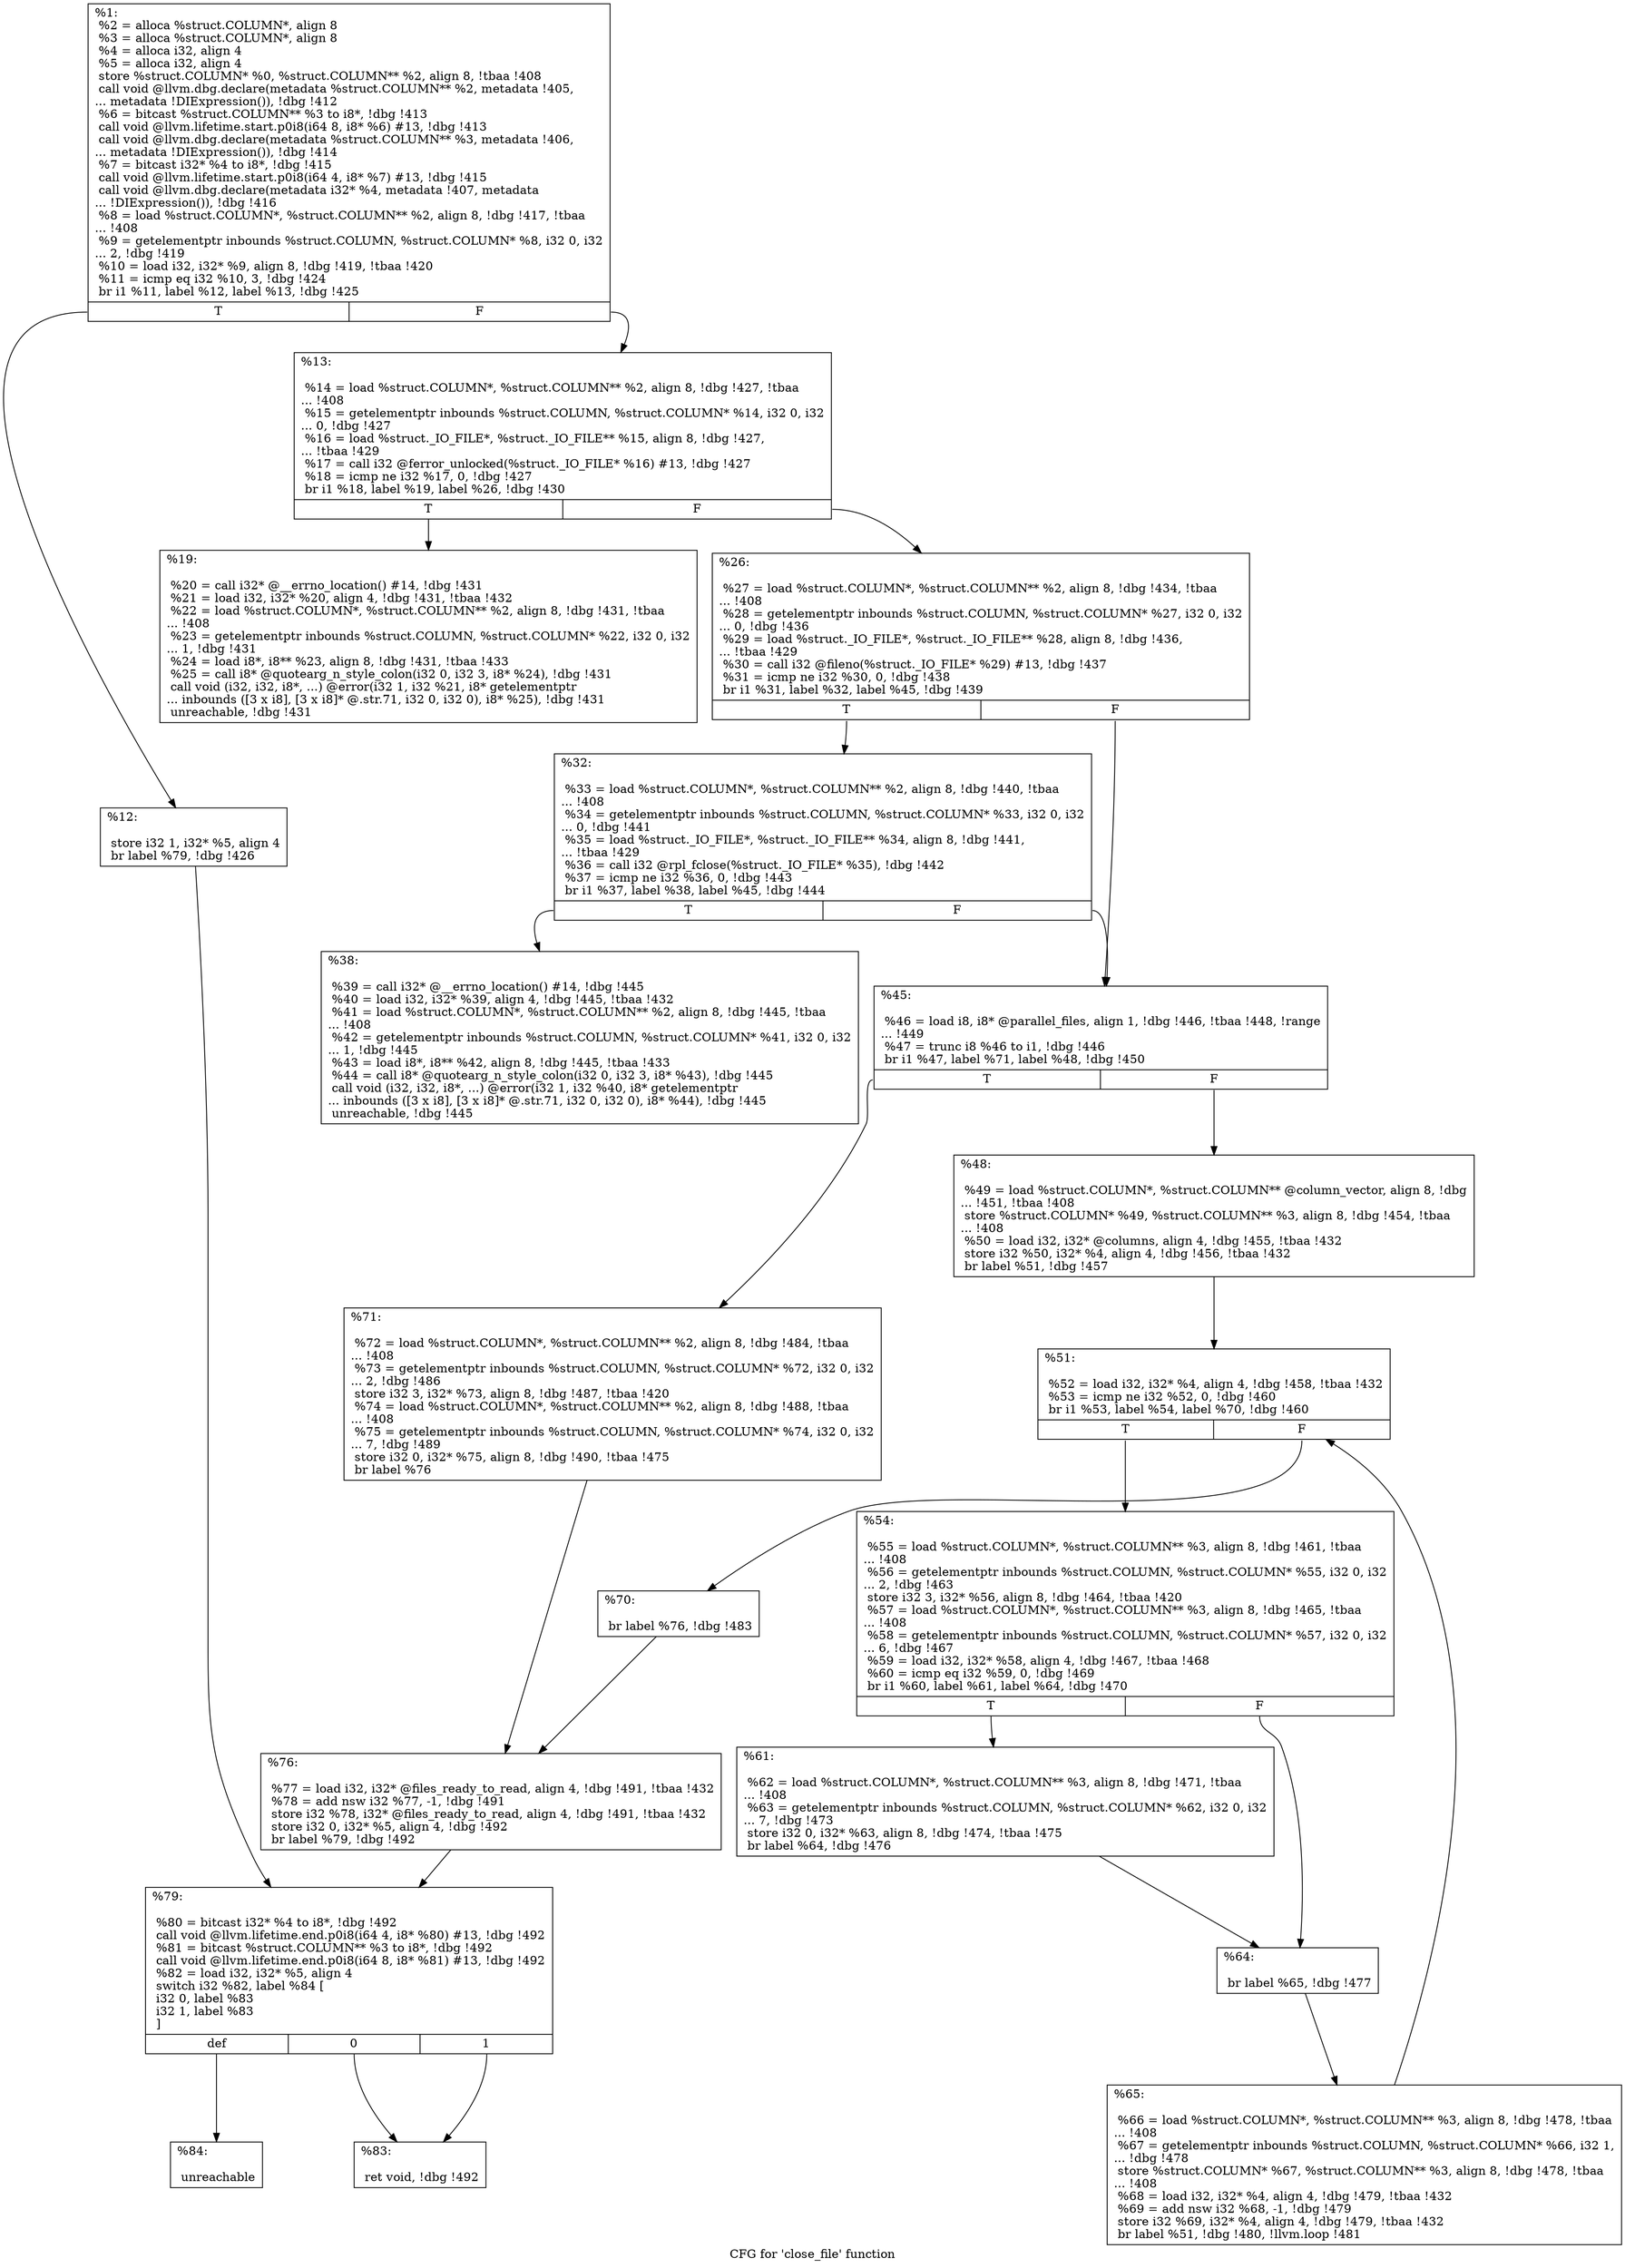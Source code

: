 digraph "CFG for 'close_file' function" {
	label="CFG for 'close_file' function";

	Node0x20ddda0 [shape=record,label="{%1:\l  %2 = alloca %struct.COLUMN*, align 8\l  %3 = alloca %struct.COLUMN*, align 8\l  %4 = alloca i32, align 4\l  %5 = alloca i32, align 4\l  store %struct.COLUMN* %0, %struct.COLUMN** %2, align 8, !tbaa !408\l  call void @llvm.dbg.declare(metadata %struct.COLUMN** %2, metadata !405,\l... metadata !DIExpression()), !dbg !412\l  %6 = bitcast %struct.COLUMN** %3 to i8*, !dbg !413\l  call void @llvm.lifetime.start.p0i8(i64 8, i8* %6) #13, !dbg !413\l  call void @llvm.dbg.declare(metadata %struct.COLUMN** %3, metadata !406,\l... metadata !DIExpression()), !dbg !414\l  %7 = bitcast i32* %4 to i8*, !dbg !415\l  call void @llvm.lifetime.start.p0i8(i64 4, i8* %7) #13, !dbg !415\l  call void @llvm.dbg.declare(metadata i32* %4, metadata !407, metadata\l... !DIExpression()), !dbg !416\l  %8 = load %struct.COLUMN*, %struct.COLUMN** %2, align 8, !dbg !417, !tbaa\l... !408\l  %9 = getelementptr inbounds %struct.COLUMN, %struct.COLUMN* %8, i32 0, i32\l... 2, !dbg !419\l  %10 = load i32, i32* %9, align 8, !dbg !419, !tbaa !420\l  %11 = icmp eq i32 %10, 3, !dbg !424\l  br i1 %11, label %12, label %13, !dbg !425\l|{<s0>T|<s1>F}}"];
	Node0x20ddda0:s0 -> Node0x20e0540;
	Node0x20ddda0:s1 -> Node0x20e0590;
	Node0x20e0540 [shape=record,label="{%12:\l\l  store i32 1, i32* %5, align 4\l  br label %79, !dbg !426\l}"];
	Node0x20e0540 -> Node0x20e0a40;
	Node0x20e0590 [shape=record,label="{%13:\l\l  %14 = load %struct.COLUMN*, %struct.COLUMN** %2, align 8, !dbg !427, !tbaa\l... !408\l  %15 = getelementptr inbounds %struct.COLUMN, %struct.COLUMN* %14, i32 0, i32\l... 0, !dbg !427\l  %16 = load %struct._IO_FILE*, %struct._IO_FILE** %15, align 8, !dbg !427,\l... !tbaa !429\l  %17 = call i32 @ferror_unlocked(%struct._IO_FILE* %16) #13, !dbg !427\l  %18 = icmp ne i32 %17, 0, !dbg !427\l  br i1 %18, label %19, label %26, !dbg !430\l|{<s0>T|<s1>F}}"];
	Node0x20e0590:s0 -> Node0x20e05e0;
	Node0x20e0590:s1 -> Node0x20e0630;
	Node0x20e05e0 [shape=record,label="{%19:\l\l  %20 = call i32* @__errno_location() #14, !dbg !431\l  %21 = load i32, i32* %20, align 4, !dbg !431, !tbaa !432\l  %22 = load %struct.COLUMN*, %struct.COLUMN** %2, align 8, !dbg !431, !tbaa\l... !408\l  %23 = getelementptr inbounds %struct.COLUMN, %struct.COLUMN* %22, i32 0, i32\l... 1, !dbg !431\l  %24 = load i8*, i8** %23, align 8, !dbg !431, !tbaa !433\l  %25 = call i8* @quotearg_n_style_colon(i32 0, i32 3, i8* %24), !dbg !431\l  call void (i32, i32, i8*, ...) @error(i32 1, i32 %21, i8* getelementptr\l... inbounds ([3 x i8], [3 x i8]* @.str.71, i32 0, i32 0), i8* %25), !dbg !431\l  unreachable, !dbg !431\l}"];
	Node0x20e0630 [shape=record,label="{%26:\l\l  %27 = load %struct.COLUMN*, %struct.COLUMN** %2, align 8, !dbg !434, !tbaa\l... !408\l  %28 = getelementptr inbounds %struct.COLUMN, %struct.COLUMN* %27, i32 0, i32\l... 0, !dbg !436\l  %29 = load %struct._IO_FILE*, %struct._IO_FILE** %28, align 8, !dbg !436,\l... !tbaa !429\l  %30 = call i32 @fileno(%struct._IO_FILE* %29) #13, !dbg !437\l  %31 = icmp ne i32 %30, 0, !dbg !438\l  br i1 %31, label %32, label %45, !dbg !439\l|{<s0>T|<s1>F}}"];
	Node0x20e0630:s0 -> Node0x20e0680;
	Node0x20e0630:s1 -> Node0x20e0720;
	Node0x20e0680 [shape=record,label="{%32:\l\l  %33 = load %struct.COLUMN*, %struct.COLUMN** %2, align 8, !dbg !440, !tbaa\l... !408\l  %34 = getelementptr inbounds %struct.COLUMN, %struct.COLUMN* %33, i32 0, i32\l... 0, !dbg !441\l  %35 = load %struct._IO_FILE*, %struct._IO_FILE** %34, align 8, !dbg !441,\l... !tbaa !429\l  %36 = call i32 @rpl_fclose(%struct._IO_FILE* %35), !dbg !442\l  %37 = icmp ne i32 %36, 0, !dbg !443\l  br i1 %37, label %38, label %45, !dbg !444\l|{<s0>T|<s1>F}}"];
	Node0x20e0680:s0 -> Node0x20e06d0;
	Node0x20e0680:s1 -> Node0x20e0720;
	Node0x20e06d0 [shape=record,label="{%38:\l\l  %39 = call i32* @__errno_location() #14, !dbg !445\l  %40 = load i32, i32* %39, align 4, !dbg !445, !tbaa !432\l  %41 = load %struct.COLUMN*, %struct.COLUMN** %2, align 8, !dbg !445, !tbaa\l... !408\l  %42 = getelementptr inbounds %struct.COLUMN, %struct.COLUMN* %41, i32 0, i32\l... 1, !dbg !445\l  %43 = load i8*, i8** %42, align 8, !dbg !445, !tbaa !433\l  %44 = call i8* @quotearg_n_style_colon(i32 0, i32 3, i8* %43), !dbg !445\l  call void (i32, i32, i8*, ...) @error(i32 1, i32 %40, i8* getelementptr\l... inbounds ([3 x i8], [3 x i8]* @.str.71, i32 0, i32 0), i8* %44), !dbg !445\l  unreachable, !dbg !445\l}"];
	Node0x20e0720 [shape=record,label="{%45:\l\l  %46 = load i8, i8* @parallel_files, align 1, !dbg !446, !tbaa !448, !range\l... !449\l  %47 = trunc i8 %46 to i1, !dbg !446\l  br i1 %47, label %71, label %48, !dbg !450\l|{<s0>T|<s1>F}}"];
	Node0x20e0720:s0 -> Node0x20e09a0;
	Node0x20e0720:s1 -> Node0x20e0770;
	Node0x20e0770 [shape=record,label="{%48:\l\l  %49 = load %struct.COLUMN*, %struct.COLUMN** @column_vector, align 8, !dbg\l... !451, !tbaa !408\l  store %struct.COLUMN* %49, %struct.COLUMN** %3, align 8, !dbg !454, !tbaa\l... !408\l  %50 = load i32, i32* @columns, align 4, !dbg !455, !tbaa !432\l  store i32 %50, i32* %4, align 4, !dbg !456, !tbaa !432\l  br label %51, !dbg !457\l}"];
	Node0x20e0770 -> Node0x20e07c0;
	Node0x20e07c0 [shape=record,label="{%51:\l\l  %52 = load i32, i32* %4, align 4, !dbg !458, !tbaa !432\l  %53 = icmp ne i32 %52, 0, !dbg !460\l  br i1 %53, label %54, label %70, !dbg !460\l|{<s0>T|<s1>F}}"];
	Node0x20e07c0:s0 -> Node0x20e0810;
	Node0x20e07c0:s1 -> Node0x20e0950;
	Node0x20e0810 [shape=record,label="{%54:\l\l  %55 = load %struct.COLUMN*, %struct.COLUMN** %3, align 8, !dbg !461, !tbaa\l... !408\l  %56 = getelementptr inbounds %struct.COLUMN, %struct.COLUMN* %55, i32 0, i32\l... 2, !dbg !463\l  store i32 3, i32* %56, align 8, !dbg !464, !tbaa !420\l  %57 = load %struct.COLUMN*, %struct.COLUMN** %3, align 8, !dbg !465, !tbaa\l... !408\l  %58 = getelementptr inbounds %struct.COLUMN, %struct.COLUMN* %57, i32 0, i32\l... 6, !dbg !467\l  %59 = load i32, i32* %58, align 4, !dbg !467, !tbaa !468\l  %60 = icmp eq i32 %59, 0, !dbg !469\l  br i1 %60, label %61, label %64, !dbg !470\l|{<s0>T|<s1>F}}"];
	Node0x20e0810:s0 -> Node0x20e0860;
	Node0x20e0810:s1 -> Node0x20e08b0;
	Node0x20e0860 [shape=record,label="{%61:\l\l  %62 = load %struct.COLUMN*, %struct.COLUMN** %3, align 8, !dbg !471, !tbaa\l... !408\l  %63 = getelementptr inbounds %struct.COLUMN, %struct.COLUMN* %62, i32 0, i32\l... 7, !dbg !473\l  store i32 0, i32* %63, align 8, !dbg !474, !tbaa !475\l  br label %64, !dbg !476\l}"];
	Node0x20e0860 -> Node0x20e08b0;
	Node0x20e08b0 [shape=record,label="{%64:\l\l  br label %65, !dbg !477\l}"];
	Node0x20e08b0 -> Node0x20e0900;
	Node0x20e0900 [shape=record,label="{%65:\l\l  %66 = load %struct.COLUMN*, %struct.COLUMN** %3, align 8, !dbg !478, !tbaa\l... !408\l  %67 = getelementptr inbounds %struct.COLUMN, %struct.COLUMN* %66, i32 1,\l... !dbg !478\l  store %struct.COLUMN* %67, %struct.COLUMN** %3, align 8, !dbg !478, !tbaa\l... !408\l  %68 = load i32, i32* %4, align 4, !dbg !479, !tbaa !432\l  %69 = add nsw i32 %68, -1, !dbg !479\l  store i32 %69, i32* %4, align 4, !dbg !479, !tbaa !432\l  br label %51, !dbg !480, !llvm.loop !481\l}"];
	Node0x20e0900 -> Node0x20e07c0;
	Node0x20e0950 [shape=record,label="{%70:\l\l  br label %76, !dbg !483\l}"];
	Node0x20e0950 -> Node0x20e09f0;
	Node0x20e09a0 [shape=record,label="{%71:\l\l  %72 = load %struct.COLUMN*, %struct.COLUMN** %2, align 8, !dbg !484, !tbaa\l... !408\l  %73 = getelementptr inbounds %struct.COLUMN, %struct.COLUMN* %72, i32 0, i32\l... 2, !dbg !486\l  store i32 3, i32* %73, align 8, !dbg !487, !tbaa !420\l  %74 = load %struct.COLUMN*, %struct.COLUMN** %2, align 8, !dbg !488, !tbaa\l... !408\l  %75 = getelementptr inbounds %struct.COLUMN, %struct.COLUMN* %74, i32 0, i32\l... 7, !dbg !489\l  store i32 0, i32* %75, align 8, !dbg !490, !tbaa !475\l  br label %76\l}"];
	Node0x20e09a0 -> Node0x20e09f0;
	Node0x20e09f0 [shape=record,label="{%76:\l\l  %77 = load i32, i32* @files_ready_to_read, align 4, !dbg !491, !tbaa !432\l  %78 = add nsw i32 %77, -1, !dbg !491\l  store i32 %78, i32* @files_ready_to_read, align 4, !dbg !491, !tbaa !432\l  store i32 0, i32* %5, align 4, !dbg !492\l  br label %79, !dbg !492\l}"];
	Node0x20e09f0 -> Node0x20e0a40;
	Node0x20e0a40 [shape=record,label="{%79:\l\l  %80 = bitcast i32* %4 to i8*, !dbg !492\l  call void @llvm.lifetime.end.p0i8(i64 4, i8* %80) #13, !dbg !492\l  %81 = bitcast %struct.COLUMN** %3 to i8*, !dbg !492\l  call void @llvm.lifetime.end.p0i8(i64 8, i8* %81) #13, !dbg !492\l  %82 = load i32, i32* %5, align 4\l  switch i32 %82, label %84 [\l    i32 0, label %83\l    i32 1, label %83\l  ]\l|{<s0>def|<s1>0|<s2>1}}"];
	Node0x20e0a40:s0 -> Node0x20e0ae0;
	Node0x20e0a40:s1 -> Node0x20e0a90;
	Node0x20e0a40:s2 -> Node0x20e0a90;
	Node0x20e0a90 [shape=record,label="{%83:\l\l  ret void, !dbg !492\l}"];
	Node0x20e0ae0 [shape=record,label="{%84:\l\l  unreachable\l}"];
}
